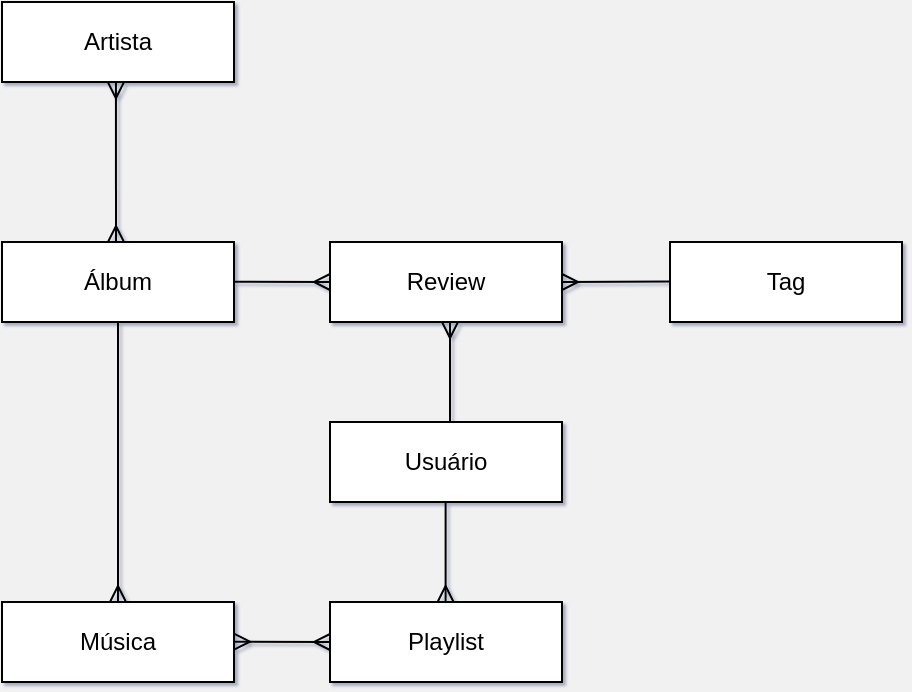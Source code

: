 <mxfile version="28.2.8">
  <diagram name="Página-1" id="g66wc-3yDGLsgSv-LL70">
    <mxGraphModel dx="815" dy="444" grid="0" gridSize="1" guides="1" tooltips="1" connect="1" arrows="1" fold="1" page="1" pageScale="1" pageWidth="827" pageHeight="1169" background="light-dark(#F1F1F1,#010101)" math="0" shadow="1">
      <root>
        <mxCell id="0" />
        <mxCell id="1" parent="0" />
        <mxCell id="9iA9CJVX4aUKCYg15hFe-1" value="Música" style="whiteSpace=wrap;html=1;align=center;" parent="1" vertex="1">
          <mxGeometry x="356" y="400" width="116" height="40" as="geometry" />
        </mxCell>
        <mxCell id="9iA9CJVX4aUKCYg15hFe-2" value="Álbum" style="whiteSpace=wrap;html=1;align=center;" parent="1" vertex="1">
          <mxGeometry x="356" y="220" width="116" height="40" as="geometry" />
        </mxCell>
        <mxCell id="9iA9CJVX4aUKCYg15hFe-3" value="Artista" style="whiteSpace=wrap;html=1;align=center;" parent="1" vertex="1">
          <mxGeometry x="356" y="100" width="116" height="40" as="geometry" />
        </mxCell>
        <mxCell id="9iA9CJVX4aUKCYg15hFe-4" value="Review" style="whiteSpace=wrap;html=1;align=center;" parent="1" vertex="1">
          <mxGeometry x="520" y="220" width="116" height="40" as="geometry" />
        </mxCell>
        <mxCell id="9iA9CJVX4aUKCYg15hFe-7" value="Playlist" style="whiteSpace=wrap;html=1;align=center;" parent="1" vertex="1">
          <mxGeometry x="520" y="400" width="116" height="40" as="geometry" />
        </mxCell>
        <mxCell id="9iA9CJVX4aUKCYg15hFe-8" value="Usuário" style="whiteSpace=wrap;html=1;align=center;" parent="1" vertex="1">
          <mxGeometry x="520" y="310" width="116" height="40" as="geometry" />
        </mxCell>
        <mxCell id="9iA9CJVX4aUKCYg15hFe-21" value="" style="fontSize=12;html=1;endArrow=ERmany;rounded=0;" parent="1" edge="1">
          <mxGeometry width="100" height="100" relative="1" as="geometry">
            <mxPoint x="580" y="310" as="sourcePoint" />
            <mxPoint x="580" y="260" as="targetPoint" />
          </mxGeometry>
        </mxCell>
        <mxCell id="9iA9CJVX4aUKCYg15hFe-22" value="" style="fontSize=12;html=1;endArrow=none;rounded=0;startArrow=ERmany;startFill=0;endFill=0;" parent="1" edge="1">
          <mxGeometry width="100" height="100" relative="1" as="geometry">
            <mxPoint x="577.8" y="400" as="sourcePoint" />
            <mxPoint x="577.8" y="350" as="targetPoint" />
          </mxGeometry>
        </mxCell>
        <mxCell id="9iA9CJVX4aUKCYg15hFe-23" value="" style="fontSize=12;html=1;endArrow=none;rounded=0;startArrow=ERmany;startFill=0;endFill=0;exitX=0.5;exitY=0;exitDx=0;exitDy=0;" parent="1" source="9iA9CJVX4aUKCYg15hFe-1" edge="1">
          <mxGeometry width="100" height="100" relative="1" as="geometry">
            <mxPoint x="414" y="310" as="sourcePoint" />
            <mxPoint x="414" y="260" as="targetPoint" />
          </mxGeometry>
        </mxCell>
        <mxCell id="9iA9CJVX4aUKCYg15hFe-24" value="" style="fontSize=12;html=1;endArrow=ERmany;rounded=0;startArrow=ERmany;startFill=0;endFill=0;exitX=0.5;exitY=0;exitDx=0;exitDy=0;entryX=0.491;entryY=1.004;entryDx=0;entryDy=0;entryPerimeter=0;" parent="1" target="9iA9CJVX4aUKCYg15hFe-3" edge="1">
          <mxGeometry width="100" height="100" relative="1" as="geometry">
            <mxPoint x="413" y="220" as="sourcePoint" />
            <mxPoint x="413" y="80" as="targetPoint" />
          </mxGeometry>
        </mxCell>
        <mxCell id="9iA9CJVX4aUKCYg15hFe-25" value="" style="fontSize=12;html=1;endArrow=none;rounded=0;startArrow=ERmany;startFill=0;endFill=0;exitX=0;exitY=0.5;exitDx=0;exitDy=0;" parent="1" source="9iA9CJVX4aUKCYg15hFe-4" edge="1">
          <mxGeometry width="100" height="100" relative="1" as="geometry">
            <mxPoint x="510" y="239.83" as="sourcePoint" />
            <mxPoint x="472" y="239.83" as="targetPoint" />
          </mxGeometry>
        </mxCell>
        <mxCell id="9iA9CJVX4aUKCYg15hFe-26" value="" style="fontSize=12;html=1;endArrow=ERmany;rounded=0;startArrow=ERmany;startFill=0;endFill=0;exitX=0;exitY=0.5;exitDx=0;exitDy=0;" parent="1" edge="1">
          <mxGeometry width="100" height="100" relative="1" as="geometry">
            <mxPoint x="520" y="420" as="sourcePoint" />
            <mxPoint x="472" y="419.83" as="targetPoint" />
          </mxGeometry>
        </mxCell>
        <mxCell id="AXvxv3KPQBpavg60CDvg-3" value="Tag" style="whiteSpace=wrap;html=1;align=center;" parent="1" vertex="1">
          <mxGeometry x="690" y="220" width="116" height="40" as="geometry" />
        </mxCell>
        <mxCell id="AXvxv3KPQBpavg60CDvg-4" value="" style="fontSize=12;html=1;endArrow=ERmany;rounded=0;startArrow=none;startFill=0;endFill=0;exitX=0;exitY=0.5;exitDx=0;exitDy=0;entryX=1;entryY=0.5;entryDx=0;entryDy=0;" parent="1" target="9iA9CJVX4aUKCYg15hFe-4" edge="1">
          <mxGeometry width="100" height="100" relative="1" as="geometry">
            <mxPoint x="690" y="239.79" as="sourcePoint" />
            <mxPoint x="642" y="239.62" as="targetPoint" />
          </mxGeometry>
        </mxCell>
      </root>
    </mxGraphModel>
  </diagram>
</mxfile>
